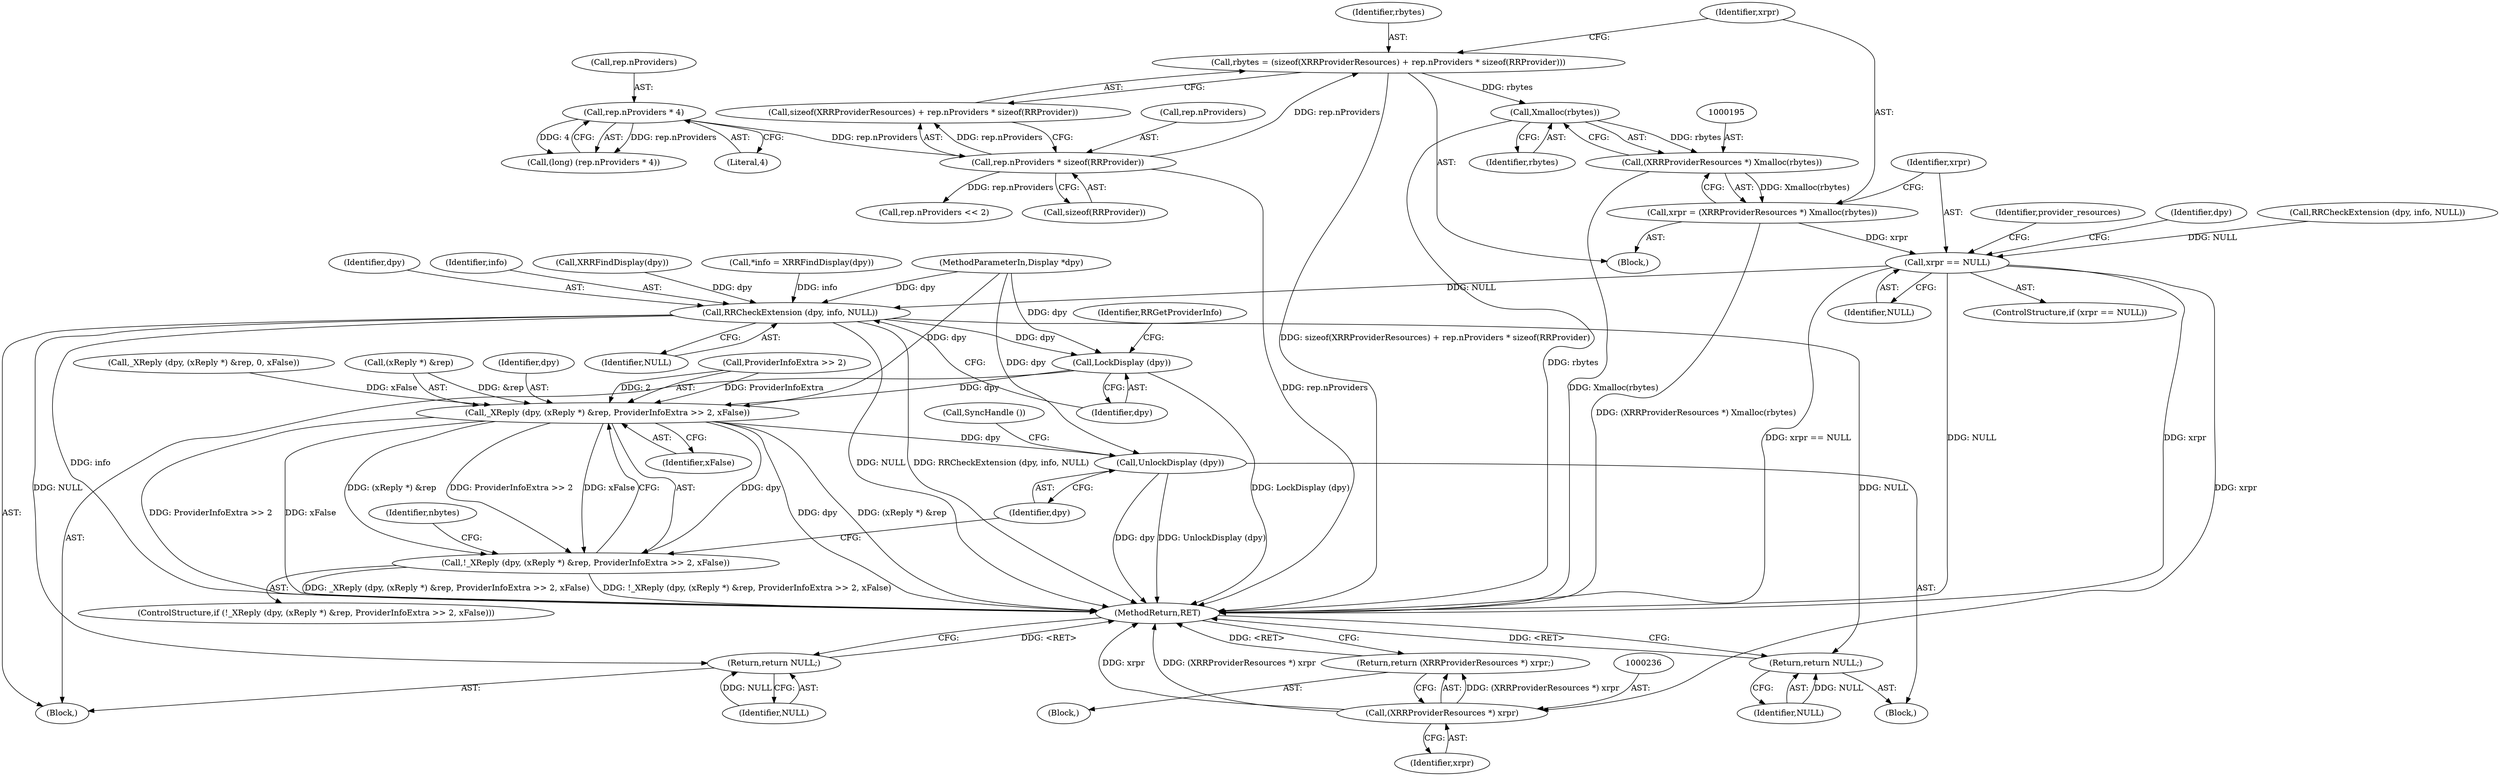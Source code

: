 digraph "1_libXrandr_a0df3e1c7728205e5c7650b2e6dce684139254a6_1@API" {
"1000196" [label="(Call,Xmalloc(rbytes))"];
"1000181" [label="(Call,rbytes = (sizeof(XRRProviderResources) + rep.nProviders * sizeof(RRProvider)))"];
"1000186" [label="(Call,rep.nProviders * sizeof(RRProvider))"];
"1000176" [label="(Call,rep.nProviders * 4)"];
"1000194" [label="(Call,(XRRProviderResources *) Xmalloc(rbytes))"];
"1000192" [label="(Call,xrpr = (XRRProviderResources *) Xmalloc(rbytes))"];
"1000199" [label="(Call,xrpr == NULL)"];
"1000235" [label="(Call,(XRRProviderResources *) xrpr)"];
"1000234" [label="(Return,return (XRRProviderResources *) xrpr;)"];
"1000253" [label="(Call,RRCheckExtension (dpy, info, NULL))"];
"1000257" [label="(Call,LockDisplay (dpy))"];
"1000290" [label="(Call,_XReply (dpy, (xReply *) &rep, ProviderInfoExtra >> 2, xFalse))"];
"1000289" [label="(Call,!_XReply (dpy, (xReply *) &rep, ProviderInfoExtra >> 2, xFalse))"];
"1000301" [label="(Call,UnlockDisplay (dpy))"];
"1000304" [label="(Return,return NULL;)"];
"1000346" [label="(Return,return NULL;)"];
"1000296" [label="(Call,ProviderInfoExtra >> 2)"];
"1000180" [label="(Literal,4)"];
"1000117" [label="(Call,RRCheckExtension (dpy, info, NULL))"];
"1000237" [label="(Identifier,xrpr)"];
"1000105" [label="(Block,)"];
"1000183" [label="(Call,sizeof(XRRProviderResources) + rep.nProviders * sizeof(RRProvider))"];
"1000200" [label="(Identifier,xrpr)"];
"1000235" [label="(Call,(XRRProviderResources *) xrpr)"];
"1000103" [label="(MethodParameterIn,Display *dpy)"];
"1000186" [label="(Call,rep.nProviders * sizeof(RRProvider))"];
"1000253" [label="(Call,RRCheckExtension (dpy, info, NULL))"];
"1000346" [label="(Return,return NULL;)"];
"1000176" [label="(Call,rep.nProviders * 4)"];
"1000301" [label="(Call,UnlockDisplay (dpy))"];
"1000300" [label="(Block,)"];
"1000177" [label="(Call,rep.nProviders)"];
"1000258" [label="(Identifier,dpy)"];
"1000192" [label="(Call,xrpr = (XRRProviderResources *) Xmalloc(rbytes))"];
"1000254" [label="(Identifier,dpy)"];
"1000257" [label="(Call,LockDisplay (dpy))"];
"1000147" [label="(Call,_XReply (dpy, (xReply *) &rep, 0, xFalse))"];
"1000347" [label="(Identifier,NULL)"];
"1000174" [label="(Call,(long) (rep.nProviders * 4))"];
"1000240" [label="(Identifier,provider_resources)"];
"1000290" [label="(Call,_XReply (dpy, (xReply *) &rep, ProviderInfoExtra >> 2, xFalse))"];
"1000198" [label="(ControlStructure,if (xrpr == NULL))"];
"1000260" [label="(Identifier,RRGetProviderInfo)"];
"1000202" [label="(Block,)"];
"1000197" [label="(Identifier,rbytes)"];
"1000523" [label="(MethodReturn,RET)"];
"1000193" [label="(Identifier,xrpr)"];
"1000187" [label="(Call,rep.nProviders)"];
"1000305" [label="(Identifier,NULL)"];
"1000292" [label="(Call,(xReply *) &rep)"];
"1000196" [label="(Call,Xmalloc(rbytes))"];
"1000199" [label="(Call,xrpr == NULL)"];
"1000303" [label="(Call,SyncHandle ())"];
"1000201" [label="(Identifier,NULL)"];
"1000304" [label="(Return,return NULL;)"];
"1000241" [label="(Block,)"];
"1000204" [label="(Identifier,dpy)"];
"1000307" [label="(Identifier,nbytes)"];
"1000234" [label="(Return,return (XRRProviderResources *) xrpr;)"];
"1000288" [label="(ControlStructure,if (!_XReply (dpy, (xReply *) &rep, ProviderInfoExtra >> 2, xFalse)))"];
"1000289" [label="(Call,!_XReply (dpy, (xReply *) &rep, ProviderInfoExtra >> 2, xFalse))"];
"1000255" [label="(Identifier,info)"];
"1000256" [label="(Identifier,NULL)"];
"1000245" [label="(Call,XRRFindDisplay(dpy))"];
"1000243" [label="(Call,*info = XRRFindDisplay(dpy))"];
"1000181" [label="(Call,rbytes = (sizeof(XRRProviderResources) + rep.nProviders * sizeof(RRProvider)))"];
"1000302" [label="(Identifier,dpy)"];
"1000299" [label="(Identifier,xFalse)"];
"1000291" [label="(Identifier,dpy)"];
"1000182" [label="(Identifier,rbytes)"];
"1000194" [label="(Call,(XRRProviderResources *) Xmalloc(rbytes))"];
"1000190" [label="(Call,sizeof(RRProvider))"];
"1000215" [label="(Call,rep.nProviders << 2)"];
"1000196" -> "1000194"  [label="AST: "];
"1000196" -> "1000197"  [label="CFG: "];
"1000197" -> "1000196"  [label="AST: "];
"1000194" -> "1000196"  [label="CFG: "];
"1000196" -> "1000523"  [label="DDG: rbytes"];
"1000196" -> "1000194"  [label="DDG: rbytes"];
"1000181" -> "1000196"  [label="DDG: rbytes"];
"1000181" -> "1000105"  [label="AST: "];
"1000181" -> "1000183"  [label="CFG: "];
"1000182" -> "1000181"  [label="AST: "];
"1000183" -> "1000181"  [label="AST: "];
"1000193" -> "1000181"  [label="CFG: "];
"1000181" -> "1000523"  [label="DDG: sizeof(XRRProviderResources) + rep.nProviders * sizeof(RRProvider)"];
"1000186" -> "1000181"  [label="DDG: rep.nProviders"];
"1000186" -> "1000183"  [label="AST: "];
"1000186" -> "1000190"  [label="CFG: "];
"1000187" -> "1000186"  [label="AST: "];
"1000190" -> "1000186"  [label="AST: "];
"1000183" -> "1000186"  [label="CFG: "];
"1000186" -> "1000523"  [label="DDG: rep.nProviders"];
"1000186" -> "1000183"  [label="DDG: rep.nProviders"];
"1000176" -> "1000186"  [label="DDG: rep.nProviders"];
"1000186" -> "1000215"  [label="DDG: rep.nProviders"];
"1000176" -> "1000174"  [label="AST: "];
"1000176" -> "1000180"  [label="CFG: "];
"1000177" -> "1000176"  [label="AST: "];
"1000180" -> "1000176"  [label="AST: "];
"1000174" -> "1000176"  [label="CFG: "];
"1000176" -> "1000174"  [label="DDG: rep.nProviders"];
"1000176" -> "1000174"  [label="DDG: 4"];
"1000194" -> "1000192"  [label="AST: "];
"1000195" -> "1000194"  [label="AST: "];
"1000192" -> "1000194"  [label="CFG: "];
"1000194" -> "1000523"  [label="DDG: Xmalloc(rbytes)"];
"1000194" -> "1000192"  [label="DDG: Xmalloc(rbytes)"];
"1000192" -> "1000105"  [label="AST: "];
"1000193" -> "1000192"  [label="AST: "];
"1000200" -> "1000192"  [label="CFG: "];
"1000192" -> "1000523"  [label="DDG: (XRRProviderResources *) Xmalloc(rbytes)"];
"1000192" -> "1000199"  [label="DDG: xrpr"];
"1000199" -> "1000198"  [label="AST: "];
"1000199" -> "1000201"  [label="CFG: "];
"1000200" -> "1000199"  [label="AST: "];
"1000201" -> "1000199"  [label="AST: "];
"1000204" -> "1000199"  [label="CFG: "];
"1000240" -> "1000199"  [label="CFG: "];
"1000199" -> "1000523"  [label="DDG: NULL"];
"1000199" -> "1000523"  [label="DDG: xrpr"];
"1000199" -> "1000523"  [label="DDG: xrpr == NULL"];
"1000117" -> "1000199"  [label="DDG: NULL"];
"1000199" -> "1000235"  [label="DDG: xrpr"];
"1000199" -> "1000253"  [label="DDG: NULL"];
"1000235" -> "1000234"  [label="AST: "];
"1000235" -> "1000237"  [label="CFG: "];
"1000236" -> "1000235"  [label="AST: "];
"1000237" -> "1000235"  [label="AST: "];
"1000234" -> "1000235"  [label="CFG: "];
"1000235" -> "1000523"  [label="DDG: xrpr"];
"1000235" -> "1000523"  [label="DDG: (XRRProviderResources *) xrpr"];
"1000235" -> "1000234"  [label="DDG: (XRRProviderResources *) xrpr"];
"1000234" -> "1000202"  [label="AST: "];
"1000523" -> "1000234"  [label="CFG: "];
"1000234" -> "1000523"  [label="DDG: <RET>"];
"1000253" -> "1000241"  [label="AST: "];
"1000253" -> "1000256"  [label="CFG: "];
"1000254" -> "1000253"  [label="AST: "];
"1000255" -> "1000253"  [label="AST: "];
"1000256" -> "1000253"  [label="AST: "];
"1000258" -> "1000253"  [label="CFG: "];
"1000253" -> "1000523"  [label="DDG: RRCheckExtension (dpy, info, NULL)"];
"1000253" -> "1000523"  [label="DDG: info"];
"1000253" -> "1000523"  [label="DDG: NULL"];
"1000245" -> "1000253"  [label="DDG: dpy"];
"1000103" -> "1000253"  [label="DDG: dpy"];
"1000243" -> "1000253"  [label="DDG: info"];
"1000253" -> "1000257"  [label="DDG: dpy"];
"1000253" -> "1000304"  [label="DDG: NULL"];
"1000253" -> "1000346"  [label="DDG: NULL"];
"1000257" -> "1000241"  [label="AST: "];
"1000257" -> "1000258"  [label="CFG: "];
"1000258" -> "1000257"  [label="AST: "];
"1000260" -> "1000257"  [label="CFG: "];
"1000257" -> "1000523"  [label="DDG: LockDisplay (dpy)"];
"1000103" -> "1000257"  [label="DDG: dpy"];
"1000257" -> "1000290"  [label="DDG: dpy"];
"1000290" -> "1000289"  [label="AST: "];
"1000290" -> "1000299"  [label="CFG: "];
"1000291" -> "1000290"  [label="AST: "];
"1000292" -> "1000290"  [label="AST: "];
"1000296" -> "1000290"  [label="AST: "];
"1000299" -> "1000290"  [label="AST: "];
"1000289" -> "1000290"  [label="CFG: "];
"1000290" -> "1000523"  [label="DDG: dpy"];
"1000290" -> "1000523"  [label="DDG: (xReply *) &rep"];
"1000290" -> "1000523"  [label="DDG: ProviderInfoExtra >> 2"];
"1000290" -> "1000523"  [label="DDG: xFalse"];
"1000290" -> "1000289"  [label="DDG: dpy"];
"1000290" -> "1000289"  [label="DDG: (xReply *) &rep"];
"1000290" -> "1000289"  [label="DDG: ProviderInfoExtra >> 2"];
"1000290" -> "1000289"  [label="DDG: xFalse"];
"1000103" -> "1000290"  [label="DDG: dpy"];
"1000292" -> "1000290"  [label="DDG: &rep"];
"1000296" -> "1000290"  [label="DDG: ProviderInfoExtra"];
"1000296" -> "1000290"  [label="DDG: 2"];
"1000147" -> "1000290"  [label="DDG: xFalse"];
"1000290" -> "1000301"  [label="DDG: dpy"];
"1000289" -> "1000288"  [label="AST: "];
"1000302" -> "1000289"  [label="CFG: "];
"1000307" -> "1000289"  [label="CFG: "];
"1000289" -> "1000523"  [label="DDG: _XReply (dpy, (xReply *) &rep, ProviderInfoExtra >> 2, xFalse)"];
"1000289" -> "1000523"  [label="DDG: !_XReply (dpy, (xReply *) &rep, ProviderInfoExtra >> 2, xFalse)"];
"1000301" -> "1000300"  [label="AST: "];
"1000301" -> "1000302"  [label="CFG: "];
"1000302" -> "1000301"  [label="AST: "];
"1000303" -> "1000301"  [label="CFG: "];
"1000301" -> "1000523"  [label="DDG: UnlockDisplay (dpy)"];
"1000301" -> "1000523"  [label="DDG: dpy"];
"1000103" -> "1000301"  [label="DDG: dpy"];
"1000304" -> "1000300"  [label="AST: "];
"1000304" -> "1000305"  [label="CFG: "];
"1000305" -> "1000304"  [label="AST: "];
"1000523" -> "1000304"  [label="CFG: "];
"1000304" -> "1000523"  [label="DDG: <RET>"];
"1000305" -> "1000304"  [label="DDG: NULL"];
"1000346" -> "1000241"  [label="AST: "];
"1000346" -> "1000347"  [label="CFG: "];
"1000347" -> "1000346"  [label="AST: "];
"1000523" -> "1000346"  [label="CFG: "];
"1000346" -> "1000523"  [label="DDG: <RET>"];
"1000347" -> "1000346"  [label="DDG: NULL"];
}
